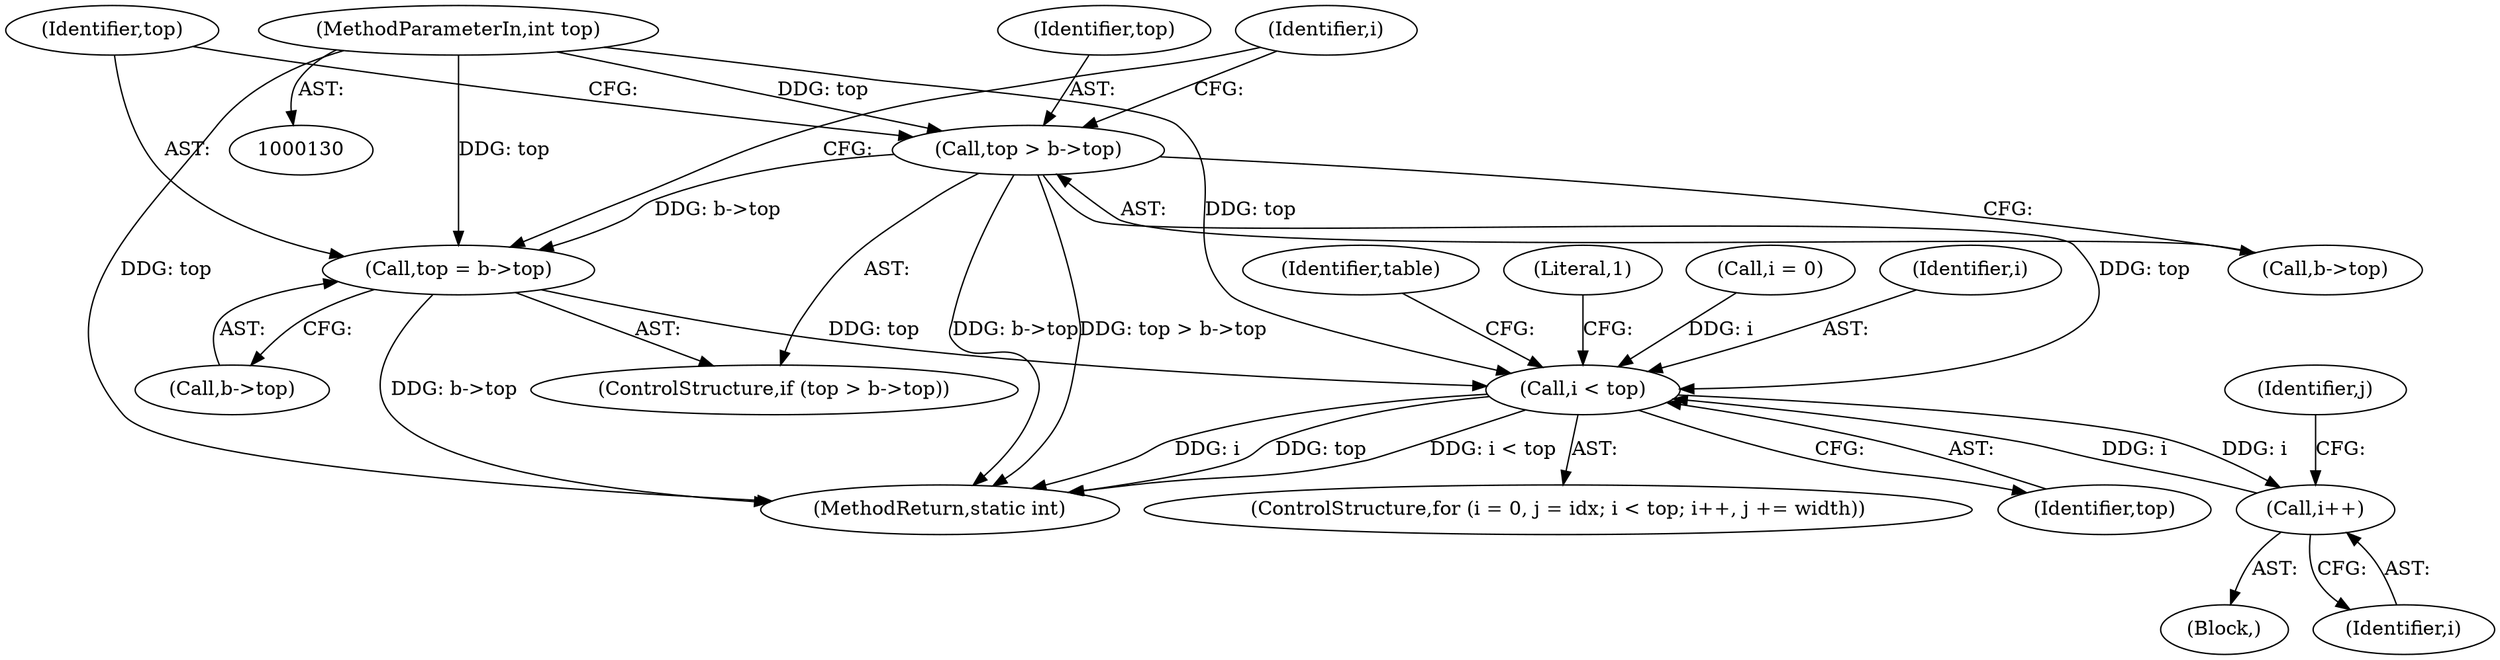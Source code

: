 digraph "0_openssl_708dc2f1291e104fe4eef810bb8ffc1fae5b19c1@pointer" {
"1000157" [label="(Call,top = b->top)"];
"1000152" [label="(Call,top > b->top)"];
"1000132" [label="(MethodParameterIn,int top)"];
"1000170" [label="(Call,i < top)"];
"1000174" [label="(Call,i++)"];
"1000162" [label="(ControlStructure,for (i = 0, j = idx; i < top; i++, j += width))"];
"1000182" [label="(Identifier,table)"];
"1000151" [label="(ControlStructure,if (top > b->top))"];
"1000172" [label="(Identifier,top)"];
"1000154" [label="(Call,b->top)"];
"1000153" [label="(Identifier,top)"];
"1000152" [label="(Call,top > b->top)"];
"1000190" [label="(Literal,1)"];
"1000170" [label="(Call,i < top)"];
"1000173" [label="(Block,)"];
"1000132" [label="(MethodParameterIn,int top)"];
"1000174" [label="(Call,i++)"];
"1000164" [label="(Call,i = 0)"];
"1000175" [label="(Identifier,i)"];
"1000159" [label="(Call,b->top)"];
"1000177" [label="(Identifier,j)"];
"1000157" [label="(Call,top = b->top)"];
"1000191" [label="(MethodReturn,static int)"];
"1000171" [label="(Identifier,i)"];
"1000165" [label="(Identifier,i)"];
"1000158" [label="(Identifier,top)"];
"1000157" -> "1000151"  [label="AST: "];
"1000157" -> "1000159"  [label="CFG: "];
"1000158" -> "1000157"  [label="AST: "];
"1000159" -> "1000157"  [label="AST: "];
"1000165" -> "1000157"  [label="CFG: "];
"1000157" -> "1000191"  [label="DDG: b->top"];
"1000152" -> "1000157"  [label="DDG: b->top"];
"1000132" -> "1000157"  [label="DDG: top"];
"1000157" -> "1000170"  [label="DDG: top"];
"1000152" -> "1000151"  [label="AST: "];
"1000152" -> "1000154"  [label="CFG: "];
"1000153" -> "1000152"  [label="AST: "];
"1000154" -> "1000152"  [label="AST: "];
"1000158" -> "1000152"  [label="CFG: "];
"1000165" -> "1000152"  [label="CFG: "];
"1000152" -> "1000191"  [label="DDG: b->top"];
"1000152" -> "1000191"  [label="DDG: top > b->top"];
"1000132" -> "1000152"  [label="DDG: top"];
"1000152" -> "1000170"  [label="DDG: top"];
"1000132" -> "1000130"  [label="AST: "];
"1000132" -> "1000191"  [label="DDG: top"];
"1000132" -> "1000170"  [label="DDG: top"];
"1000170" -> "1000162"  [label="AST: "];
"1000170" -> "1000172"  [label="CFG: "];
"1000171" -> "1000170"  [label="AST: "];
"1000172" -> "1000170"  [label="AST: "];
"1000182" -> "1000170"  [label="CFG: "];
"1000190" -> "1000170"  [label="CFG: "];
"1000170" -> "1000191"  [label="DDG: i"];
"1000170" -> "1000191"  [label="DDG: top"];
"1000170" -> "1000191"  [label="DDG: i < top"];
"1000174" -> "1000170"  [label="DDG: i"];
"1000164" -> "1000170"  [label="DDG: i"];
"1000170" -> "1000174"  [label="DDG: i"];
"1000174" -> "1000173"  [label="AST: "];
"1000174" -> "1000175"  [label="CFG: "];
"1000175" -> "1000174"  [label="AST: "];
"1000177" -> "1000174"  [label="CFG: "];
}

